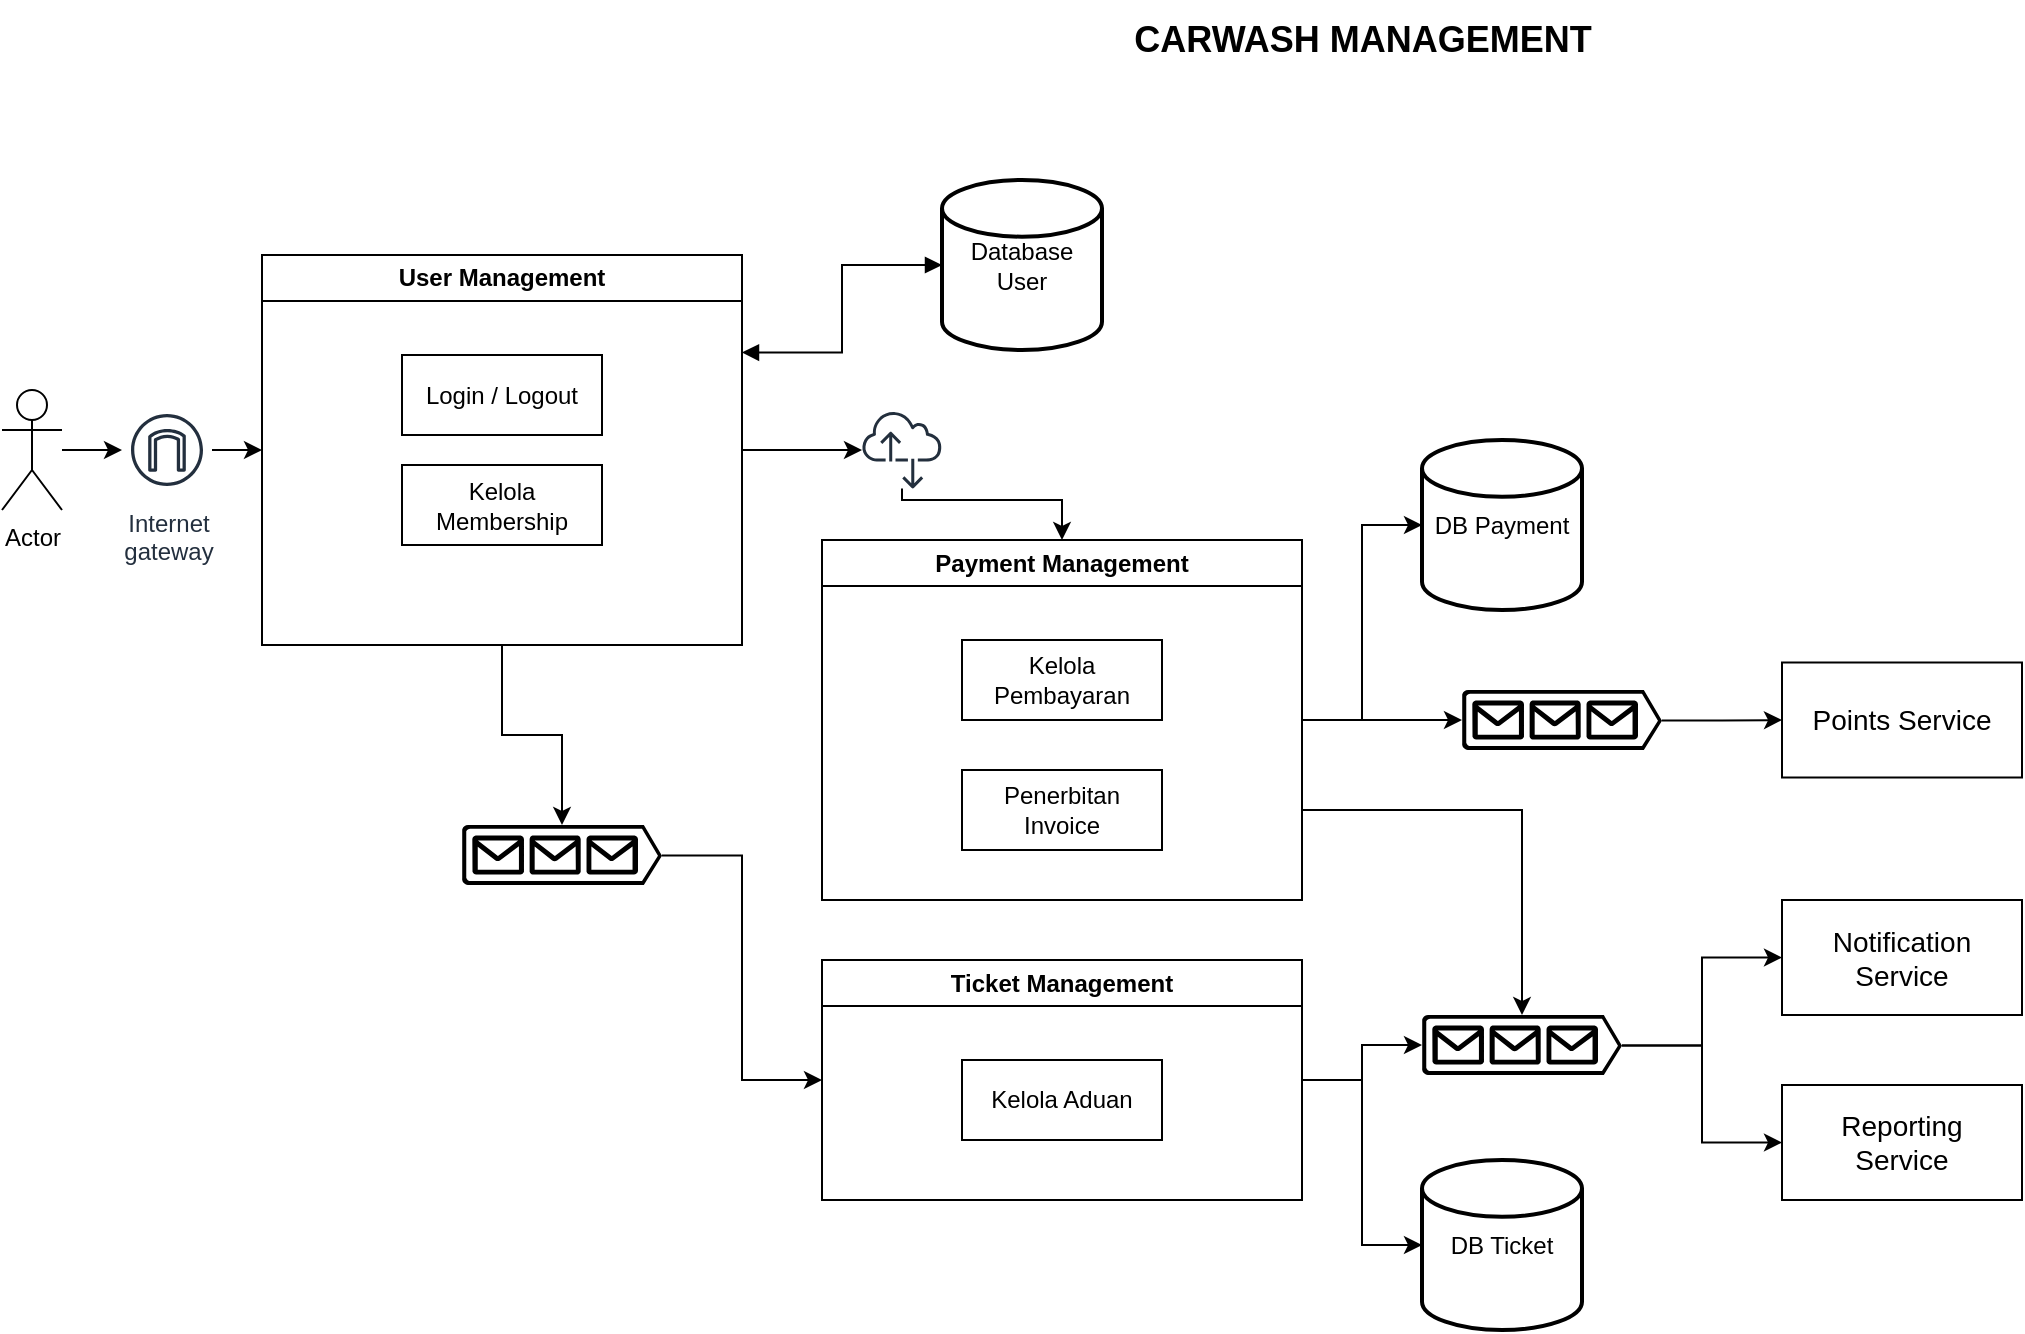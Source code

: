 <mxfile version="23.1.6" type="device">
  <diagram name="Page-1" id="jbWg5CGb9sV74mIZmwpZ">
    <mxGraphModel dx="956" dy="569" grid="1" gridSize="10" guides="1" tooltips="1" connect="1" arrows="1" fold="1" page="1" pageScale="1" pageWidth="1400" pageHeight="850" math="0" shadow="0">
      <root>
        <mxCell id="0" />
        <mxCell id="1" parent="0" />
        <mxCell id="svFkn4l2AG31LSoBd1yD-6" value="" style="edgeStyle=orthogonalEdgeStyle;rounded=0;orthogonalLoop=1;jettySize=auto;html=1;" edge="1" parent="1" source="svFkn4l2AG31LSoBd1yD-7" target="svFkn4l2AG31LSoBd1yD-24">
          <mxGeometry relative="1" as="geometry" />
        </mxCell>
        <mxCell id="svFkn4l2AG31LSoBd1yD-7" value="Actor" style="shape=umlActor;verticalLabelPosition=bottom;verticalAlign=top;html=1;outlineConnect=0;" vertex="1" parent="1">
          <mxGeometry x="20" y="205" width="30" height="60" as="geometry" />
        </mxCell>
        <mxCell id="svFkn4l2AG31LSoBd1yD-8" style="edgeStyle=orthogonalEdgeStyle;rounded=0;orthogonalLoop=1;jettySize=auto;html=1;entryX=0;entryY=0.5;entryDx=0;entryDy=0;exitX=1;exitY=0.51;exitDx=0;exitDy=0;exitPerimeter=0;" edge="1" parent="1" source="svFkn4l2AG31LSoBd1yD-39" target="svFkn4l2AG31LSoBd1yD-19">
          <mxGeometry relative="1" as="geometry">
            <mxPoint x="350" y="415" as="sourcePoint" />
          </mxGeometry>
        </mxCell>
        <mxCell id="svFkn4l2AG31LSoBd1yD-9" value="User Management" style="swimlane;whiteSpace=wrap;html=1;" vertex="1" parent="1">
          <mxGeometry x="150" y="137.5" width="240" height="195" as="geometry" />
        </mxCell>
        <mxCell id="svFkn4l2AG31LSoBd1yD-10" value="Login / Logout" style="rounded=0;whiteSpace=wrap;html=1;" vertex="1" parent="svFkn4l2AG31LSoBd1yD-9">
          <mxGeometry x="70" y="50" width="100" height="40" as="geometry" />
        </mxCell>
        <mxCell id="svFkn4l2AG31LSoBd1yD-11" value="Kelola Membership" style="rounded=0;whiteSpace=wrap;html=1;" vertex="1" parent="svFkn4l2AG31LSoBd1yD-9">
          <mxGeometry x="70" y="105" width="100" height="40" as="geometry" />
        </mxCell>
        <mxCell id="svFkn4l2AG31LSoBd1yD-12" style="edgeStyle=orthogonalEdgeStyle;rounded=0;orthogonalLoop=1;jettySize=auto;html=1;exitX=0;exitY=0.5;exitDx=0;exitDy=0;exitPerimeter=0;entryX=1;entryY=0.25;entryDx=0;entryDy=0;startArrow=block;startFill=1;endArrow=block;endFill=1;" edge="1" parent="1" source="svFkn4l2AG31LSoBd1yD-13" target="svFkn4l2AG31LSoBd1yD-9">
          <mxGeometry relative="1" as="geometry" />
        </mxCell>
        <mxCell id="svFkn4l2AG31LSoBd1yD-13" value="Database&lt;br&gt;User" style="strokeWidth=2;html=1;shape=mxgraph.flowchart.database;whiteSpace=wrap;" vertex="1" parent="1">
          <mxGeometry x="490" y="100" width="80" height="85" as="geometry" />
        </mxCell>
        <mxCell id="svFkn4l2AG31LSoBd1yD-14" value="" style="edgeStyle=orthogonalEdgeStyle;rounded=0;orthogonalLoop=1;jettySize=auto;html=1;" edge="1" parent="1" source="svFkn4l2AG31LSoBd1yD-15" target="svFkn4l2AG31LSoBd1yD-21">
          <mxGeometry relative="1" as="geometry" />
        </mxCell>
        <mxCell id="svFkn4l2AG31LSoBd1yD-43" style="edgeStyle=orthogonalEdgeStyle;rounded=0;orthogonalLoop=1;jettySize=auto;html=1;exitX=1;exitY=0.75;exitDx=0;exitDy=0;" edge="1" parent="1" source="svFkn4l2AG31LSoBd1yD-15" target="svFkn4l2AG31LSoBd1yD-42">
          <mxGeometry relative="1" as="geometry" />
        </mxCell>
        <mxCell id="svFkn4l2AG31LSoBd1yD-15" value="Payment Management" style="swimlane;whiteSpace=wrap;html=1;" vertex="1" parent="1">
          <mxGeometry x="430" y="280" width="240" height="180" as="geometry" />
        </mxCell>
        <mxCell id="svFkn4l2AG31LSoBd1yD-16" value="Kelola Pembayaran" style="rounded=0;whiteSpace=wrap;html=1;" vertex="1" parent="svFkn4l2AG31LSoBd1yD-15">
          <mxGeometry x="70" y="50" width="100" height="40" as="geometry" />
        </mxCell>
        <mxCell id="svFkn4l2AG31LSoBd1yD-17" value="Penerbitan Invoice" style="rounded=0;whiteSpace=wrap;html=1;" vertex="1" parent="svFkn4l2AG31LSoBd1yD-15">
          <mxGeometry x="70" y="115" width="100" height="40" as="geometry" />
        </mxCell>
        <mxCell id="svFkn4l2AG31LSoBd1yD-18" value="" style="edgeStyle=orthogonalEdgeStyle;rounded=0;orthogonalLoop=1;jettySize=auto;html=1;" edge="1" parent="1" source="svFkn4l2AG31LSoBd1yD-19" target="svFkn4l2AG31LSoBd1yD-22">
          <mxGeometry relative="1" as="geometry" />
        </mxCell>
        <mxCell id="svFkn4l2AG31LSoBd1yD-19" value="Ticket Management" style="swimlane;whiteSpace=wrap;html=1;" vertex="1" parent="1">
          <mxGeometry x="430" y="490" width="240" height="120" as="geometry" />
        </mxCell>
        <mxCell id="svFkn4l2AG31LSoBd1yD-20" value="Kelola Aduan" style="rounded=0;whiteSpace=wrap;html=1;" vertex="1" parent="svFkn4l2AG31LSoBd1yD-19">
          <mxGeometry x="70" y="50" width="100" height="40" as="geometry" />
        </mxCell>
        <mxCell id="svFkn4l2AG31LSoBd1yD-21" value="DB Payment" style="strokeWidth=2;html=1;shape=mxgraph.flowchart.database;whiteSpace=wrap;" vertex="1" parent="1">
          <mxGeometry x="730" y="230" width="80" height="85" as="geometry" />
        </mxCell>
        <mxCell id="svFkn4l2AG31LSoBd1yD-22" value="DB Ticket" style="strokeWidth=2;html=1;shape=mxgraph.flowchart.database;whiteSpace=wrap;" vertex="1" parent="1">
          <mxGeometry x="730" y="590" width="80" height="85" as="geometry" />
        </mxCell>
        <mxCell id="svFkn4l2AG31LSoBd1yD-23" value="" style="edgeStyle=orthogonalEdgeStyle;rounded=0;orthogonalLoop=1;jettySize=auto;html=1;" edge="1" parent="1" source="svFkn4l2AG31LSoBd1yD-24">
          <mxGeometry relative="1" as="geometry">
            <mxPoint x="150" y="235" as="targetPoint" />
          </mxGeometry>
        </mxCell>
        <mxCell id="svFkn4l2AG31LSoBd1yD-24" value="Internet&#xa;gateway" style="sketch=0;outlineConnect=0;fontColor=#232F3E;gradientColor=none;strokeColor=#232F3E;fillColor=#ffffff;dashed=0;verticalLabelPosition=bottom;verticalAlign=top;align=center;html=1;fontSize=12;fontStyle=0;aspect=fixed;shape=mxgraph.aws4.resourceIcon;resIcon=mxgraph.aws4.internet_gateway;" vertex="1" parent="1">
          <mxGeometry x="80" y="212.5" width="45" height="45" as="geometry" />
        </mxCell>
        <mxCell id="svFkn4l2AG31LSoBd1yD-25" value="" style="edgeStyle=orthogonalEdgeStyle;rounded=0;orthogonalLoop=1;jettySize=auto;html=1;exitX=1;exitY=0.5;exitDx=0;exitDy=0;entryX=0;entryY=0.5;entryDx=0;entryDy=0;" edge="1" parent="1" source="svFkn4l2AG31LSoBd1yD-9" target="svFkn4l2AG31LSoBd1yD-27">
          <mxGeometry relative="1" as="geometry">
            <mxPoint x="390" y="235" as="sourcePoint" />
            <mxPoint x="430" y="370" as="targetPoint" />
          </mxGeometry>
        </mxCell>
        <mxCell id="svFkn4l2AG31LSoBd1yD-26" style="edgeStyle=orthogonalEdgeStyle;rounded=0;orthogonalLoop=1;jettySize=auto;html=1;entryX=0.5;entryY=0;entryDx=0;entryDy=0;" edge="1" parent="1" source="svFkn4l2AG31LSoBd1yD-27" target="svFkn4l2AG31LSoBd1yD-15">
          <mxGeometry relative="1" as="geometry">
            <Array as="points">
              <mxPoint x="470" y="260" />
              <mxPoint x="550" y="260" />
            </Array>
          </mxGeometry>
        </mxCell>
        <mxCell id="svFkn4l2AG31LSoBd1yD-27" value="" style="sketch=0;outlineConnect=0;fontColor=#232F3E;gradientColor=none;fillColor=#232F3D;strokeColor=none;dashed=0;verticalLabelPosition=bottom;verticalAlign=top;align=center;html=1;fontSize=12;fontStyle=0;aspect=fixed;pointerEvents=1;shape=mxgraph.aws4.internet_alt2;" vertex="1" parent="1">
          <mxGeometry x="450" y="215" width="40" height="40" as="geometry" />
        </mxCell>
        <mxCell id="svFkn4l2AG31LSoBd1yD-28" value="" style="edgeStyle=orthogonalEdgeStyle;rounded=0;orthogonalLoop=1;jettySize=auto;html=1;exitX=0.5;exitY=1;exitDx=0;exitDy=0;entryX=0.5;entryY=0;entryDx=0;entryDy=0;entryPerimeter=0;" edge="1" parent="1" source="svFkn4l2AG31LSoBd1yD-9" target="svFkn4l2AG31LSoBd1yD-39">
          <mxGeometry relative="1" as="geometry">
            <mxPoint x="330" y="333" as="sourcePoint" />
            <mxPoint x="330" y="395.799" as="targetPoint" />
          </mxGeometry>
        </mxCell>
        <mxCell id="svFkn4l2AG31LSoBd1yD-30" value="CARWASH MANAGEMENT" style="text;html=1;align=center;verticalAlign=middle;resizable=0;points=[];autosize=1;strokeColor=none;fillColor=none;fontStyle=1;fontSize=18;" vertex="1" parent="1">
          <mxGeometry x="575" y="10" width="250" height="40" as="geometry" />
        </mxCell>
        <mxCell id="svFkn4l2AG31LSoBd1yD-31" value="&lt;font style=&quot;font-size: 14px;&quot;&gt;Notification Service&lt;/font&gt;" style="rounded=0;whiteSpace=wrap;html=1;" vertex="1" parent="1">
          <mxGeometry x="910" y="460" width="120" height="57.5" as="geometry" />
        </mxCell>
        <mxCell id="svFkn4l2AG31LSoBd1yD-35" value="&lt;font style=&quot;font-size: 14px;&quot;&gt;Reporting &lt;br&gt;Service&lt;/font&gt;" style="rounded=0;whiteSpace=wrap;html=1;" vertex="1" parent="1">
          <mxGeometry x="910" y="552.5" width="120" height="57.5" as="geometry" />
        </mxCell>
        <mxCell id="svFkn4l2AG31LSoBd1yD-39" value="" style="sketch=0;aspect=fixed;pointerEvents=1;shadow=0;dashed=0;html=1;strokeColor=none;labelPosition=center;verticalLabelPosition=bottom;verticalAlign=top;align=center;fillColor=#000000;shape=mxgraph.azure.queue_generic" vertex="1" parent="1">
          <mxGeometry x="250" y="422.5" width="100" height="30" as="geometry" />
        </mxCell>
        <mxCell id="svFkn4l2AG31LSoBd1yD-41" value="&lt;span style=&quot;font-size: 14px;&quot;&gt;Points Service&lt;/span&gt;" style="rounded=0;whiteSpace=wrap;html=1;" vertex="1" parent="1">
          <mxGeometry x="910" y="341.25" width="120" height="57.5" as="geometry" />
        </mxCell>
        <mxCell id="svFkn4l2AG31LSoBd1yD-44" style="edgeStyle=orthogonalEdgeStyle;rounded=0;orthogonalLoop=1;jettySize=auto;html=1;exitX=1;exitY=0.51;exitDx=0;exitDy=0;exitPerimeter=0;entryX=0;entryY=0.5;entryDx=0;entryDy=0;" edge="1" parent="1" source="svFkn4l2AG31LSoBd1yD-42" target="svFkn4l2AG31LSoBd1yD-31">
          <mxGeometry relative="1" as="geometry" />
        </mxCell>
        <mxCell id="svFkn4l2AG31LSoBd1yD-45" style="edgeStyle=orthogonalEdgeStyle;rounded=0;orthogonalLoop=1;jettySize=auto;html=1;exitX=1;exitY=0.51;exitDx=0;exitDy=0;exitPerimeter=0;entryX=0;entryY=0.5;entryDx=0;entryDy=0;" edge="1" parent="1" source="svFkn4l2AG31LSoBd1yD-42" target="svFkn4l2AG31LSoBd1yD-35">
          <mxGeometry relative="1" as="geometry" />
        </mxCell>
        <mxCell id="svFkn4l2AG31LSoBd1yD-42" value="" style="sketch=0;aspect=fixed;pointerEvents=1;shadow=0;dashed=0;html=1;strokeColor=none;labelPosition=center;verticalLabelPosition=bottom;verticalAlign=top;align=center;fillColor=#000000;shape=mxgraph.azure.queue_generic" vertex="1" parent="1">
          <mxGeometry x="730" y="517.5" width="100" height="30" as="geometry" />
        </mxCell>
        <mxCell id="svFkn4l2AG31LSoBd1yD-48" style="edgeStyle=orthogonalEdgeStyle;rounded=0;orthogonalLoop=1;jettySize=auto;html=1;exitX=1;exitY=0.51;exitDx=0;exitDy=0;exitPerimeter=0;entryX=0;entryY=0.5;entryDx=0;entryDy=0;" edge="1" parent="1" source="svFkn4l2AG31LSoBd1yD-46" target="svFkn4l2AG31LSoBd1yD-41">
          <mxGeometry relative="1" as="geometry" />
        </mxCell>
        <mxCell id="svFkn4l2AG31LSoBd1yD-46" value="" style="sketch=0;aspect=fixed;pointerEvents=1;shadow=0;dashed=0;html=1;strokeColor=none;labelPosition=center;verticalLabelPosition=bottom;verticalAlign=top;align=center;fillColor=#000000;shape=mxgraph.azure.queue_generic" vertex="1" parent="1">
          <mxGeometry x="750" y="355" width="100" height="30" as="geometry" />
        </mxCell>
        <mxCell id="svFkn4l2AG31LSoBd1yD-49" style="edgeStyle=orthogonalEdgeStyle;rounded=0;orthogonalLoop=1;jettySize=auto;html=1;exitX=1;exitY=0.5;exitDx=0;exitDy=0;entryX=0;entryY=0.5;entryDx=0;entryDy=0;entryPerimeter=0;" edge="1" parent="1" source="svFkn4l2AG31LSoBd1yD-19" target="svFkn4l2AG31LSoBd1yD-42">
          <mxGeometry relative="1" as="geometry" />
        </mxCell>
        <mxCell id="svFkn4l2AG31LSoBd1yD-50" style="edgeStyle=orthogonalEdgeStyle;rounded=0;orthogonalLoop=1;jettySize=auto;html=1;exitX=1;exitY=0.5;exitDx=0;exitDy=0;entryX=0;entryY=0.5;entryDx=0;entryDy=0;entryPerimeter=0;" edge="1" parent="1" source="svFkn4l2AG31LSoBd1yD-15" target="svFkn4l2AG31LSoBd1yD-46">
          <mxGeometry relative="1" as="geometry" />
        </mxCell>
      </root>
    </mxGraphModel>
  </diagram>
</mxfile>
